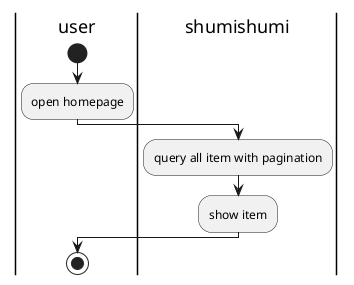 @startuml query item list
|user|
start
:open homepage;
|shumishumi|
:query all item with pagination;
:show item;
|user|
stop
@enduml